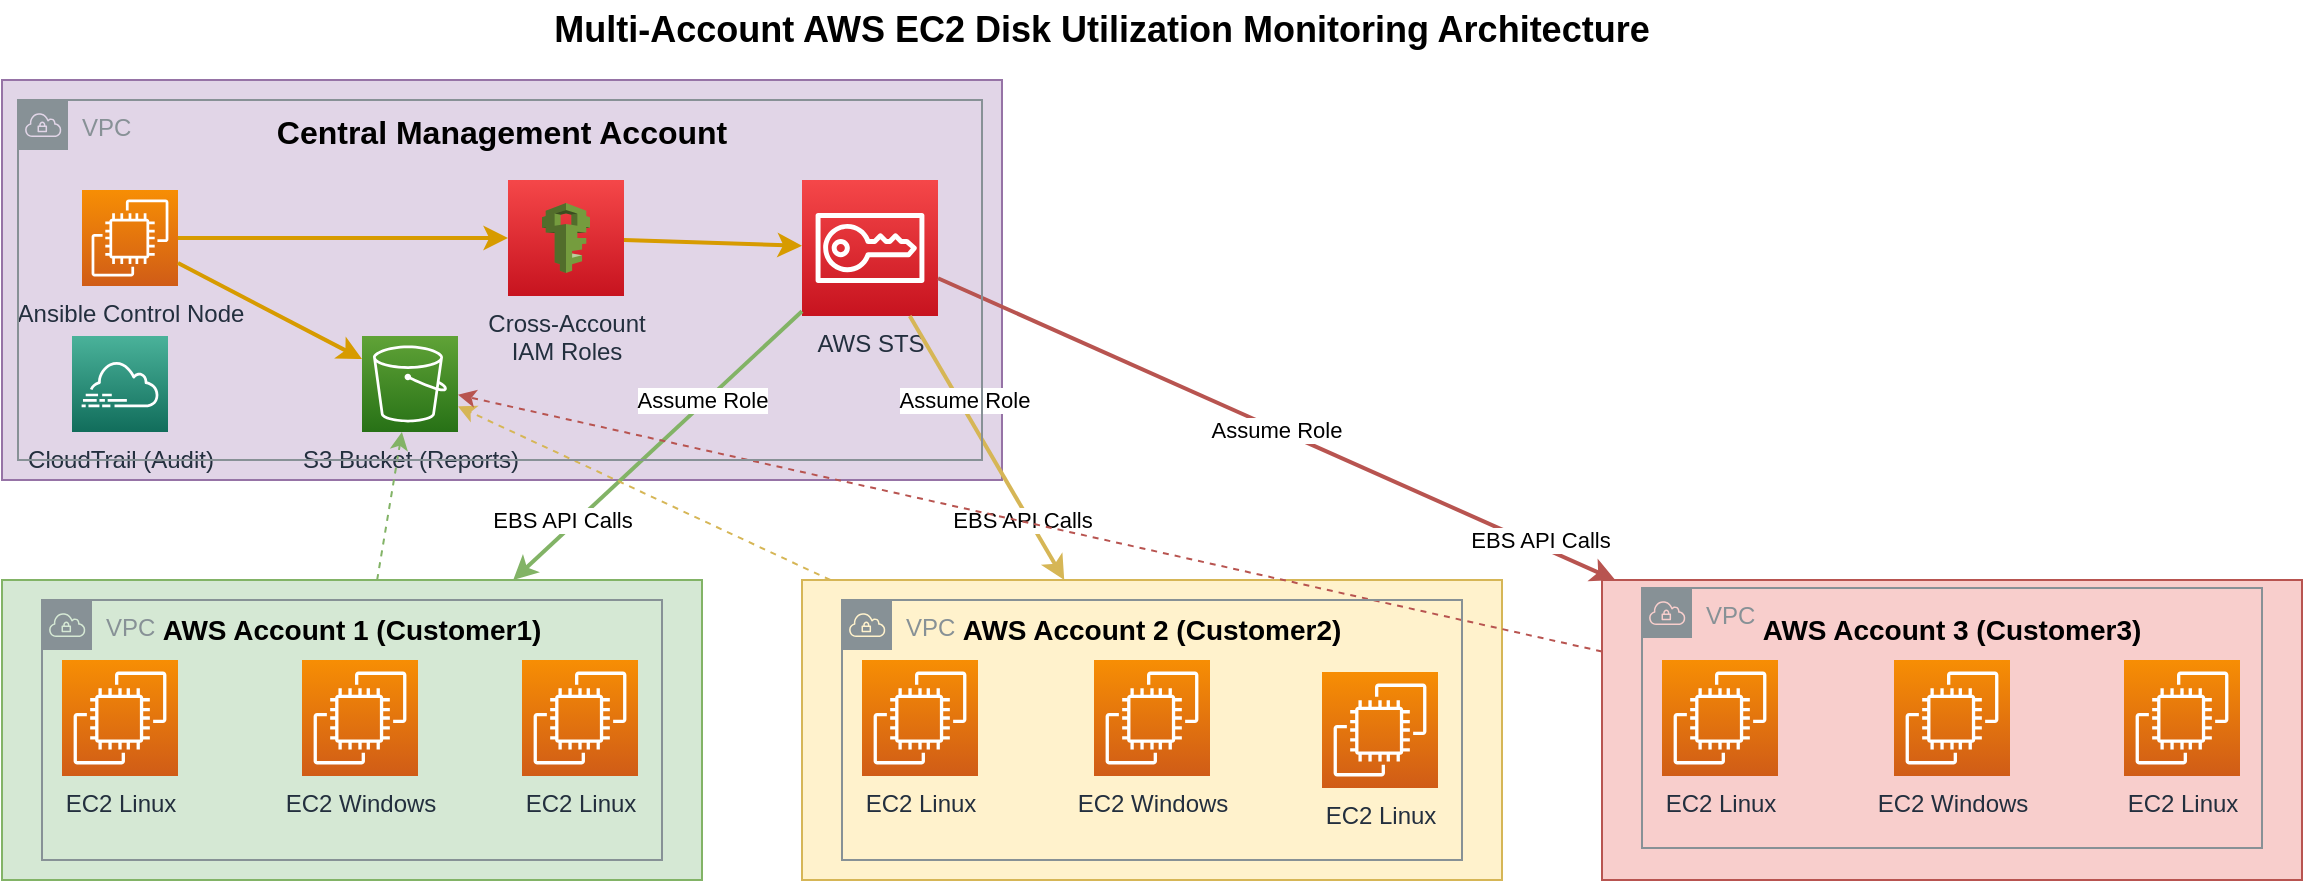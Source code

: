 <mxfile version="27.0.9">
  <diagram name="Multi-Account-AWS-Monitoring" id="architecture">
    <mxGraphModel dx="1234" dy="859" grid="1" gridSize="10" guides="1" tooltips="1" connect="1" arrows="1" fold="1" page="1" pageScale="1" pageWidth="1169" pageHeight="827" math="0" shadow="0">
      <root>
        <mxCell id="0" />
        <mxCell id="1" parent="0" />
        <mxCell id="central-account" value="Central Management Account" style="rounded=1;whiteSpace=wrap;html=1;fillColor=#e1d5e7;strokeColor=#9673a6;fontSize=16;fontStyle=1;verticalAlign=top;spacingTop=10;arcSize=0;" parent="1" vertex="1">
          <mxGeometry x="50" y="50" width="500" height="200" as="geometry" />
        </mxCell>
        <mxCell id="ansible" value="Ansible Control Node" style="sketch=0;points=[[0,0,0],[0.25,0,0],[0.5,0,0],[0.75,0,0],[1,0,0],[0,1,0],[0.25,1,0],[0.5,1,0],[0.75,1,0],[1,1,0],[0,0.25,0],[0,0.5,0],[0,0.75,0],[1,0.25,0],[1,0.5,0],[1,0.75,0]];outlineConnect=0;fontColor=#232F3E;gradientColor=#F78E04;gradientDirection=north;fillColor=#D05C17;strokeColor=#ffffff;dashed=0;verticalLabelPosition=bottom;verticalAlign=top;align=center;html=1;fontSize=12;fontStyle=0;aspect=fixed;shape=mxgraph.aws4.resourceIcon;resIcon=mxgraph.aws4.ec2;" parent="1" vertex="1">
          <mxGeometry x="90" y="105" width="48" height="48" as="geometry" />
        </mxCell>
        <mxCell id="s3" value="S3 Bucket (Reports)" style="sketch=0;points=[[0,0,0],[0.25,0,0],[0.5,0,0],[0.75,0,0],[1,0,0],[0,1,0],[0.25,1,0],[0.5,1,0],[0.75,1,0],[1,1,0],[0,0.25,0],[0,0.5,0],[0,0.75,0],[1,0.25,0],[1,0.5,0],[1,0.75,0]];outlineConnect=0;fontColor=#232F3E;gradientColor=#60A337;gradientDirection=north;fillColor=#277116;strokeColor=#ffffff;dashed=0;verticalLabelPosition=bottom;verticalAlign=top;align=center;html=1;fontSize=12;fontStyle=0;aspect=fixed;shape=mxgraph.aws4.resourceIcon;resIcon=mxgraph.aws4.s3;" parent="1" vertex="1">
          <mxGeometry x="230" y="178" width="48" height="48" as="geometry" />
        </mxCell>
        <mxCell id="iam" value="Cross-Account &lt;br&gt;IAM Roles" style="sketch=0;points=[[0,0,0],[0.25,0,0],[0.5,0,0],[0.75,0,0],[1,0,0],[0,1,0],[0.25,1,0],[0.5,1,0],[0.75,1,0],[1,1,0],[0,0.25,0],[0,0.5,0],[0,0.75,0],[1,0.25,0],[1,0.5,0],[1,0.75,0]];outlineConnect=0;fontColor=#232F3E;gradientColor=#F54749;gradientDirection=north;fillColor=#C7131F;strokeColor=#ffffff;dashed=0;verticalLabelPosition=bottom;verticalAlign=top;align=center;html=1;fontSize=12;fontStyle=0;aspect=fixed;shape=mxgraph.aws4.resourceIcon;resIcon=mxgraph.aws4.iam;" parent="1" vertex="1">
          <mxGeometry x="303" y="100" width="58" height="58" as="geometry" />
        </mxCell>
        <mxCell id="sts" value="AWS STS" style="sketch=0;points=[[0,0,0],[0.25,0,0],[0.5,0,0],[0.75,0,0],[1,0,0],[0,1,0],[0.25,1,0],[0.5,1,0],[0.75,1,0],[1,1,0],[0,0.25,0],[0,0.5,0],[0,0.75,0],[1,0.25,0],[1,0.5,0],[1,0.75,0]];outlineConnect=0;fontColor=#232F3E;gradientColor=#F54749;gradientDirection=north;fillColor=#C7131F;strokeColor=#ffffff;dashed=0;verticalLabelPosition=bottom;verticalAlign=top;align=center;html=1;fontSize=12;fontStyle=0;aspect=fixed;shape=mxgraph.aws4.resourceIcon;resIcon=mxgraph.aws4.sts;" parent="1" vertex="1">
          <mxGeometry x="450" y="100" width="68" height="68" as="geometry" />
        </mxCell>
        <mxCell id="cloudtrail" value="CloudTrail (Audit)" style="sketch=0;points=[[0,0,0],[0.25,0,0],[0.5,0,0],[0.75,0,0],[1,0,0],[0,1,0],[0.25,1,0],[0.5,1,0],[0.75,1,0],[1,1,0],[0,0.25,0],[0,0.5,0],[0,0.75,0],[1,0.25,0],[1,0.5,0],[1,0.75,0]];outlineConnect=0;fontColor=#232F3E;gradientColor=#4AB29A;gradientDirection=north;fillColor=#116D5B;strokeColor=#ffffff;dashed=0;verticalLabelPosition=bottom;verticalAlign=top;align=center;html=1;fontSize=12;fontStyle=0;aspect=fixed;shape=mxgraph.aws4.resourceIcon;resIcon=mxgraph.aws4.cloudtrail;" parent="1" vertex="1">
          <mxGeometry x="85" y="178" width="48" height="48" as="geometry" />
        </mxCell>
        <mxCell id="account1" value="AWS Account 1 (Customer1)" style="rounded=1;whiteSpace=wrap;html=1;fillColor=#d5e8d4;strokeColor=#82b366;fontSize=14;fontStyle=1;verticalAlign=top;spacingTop=10;arcSize=0;" parent="1" vertex="1">
          <mxGeometry x="50" y="300" width="350" height="150" as="geometry" />
        </mxCell>
        <mxCell id="ec2-1-1" value="EC2 Linux" style="sketch=0;points=[[0,0,0],[0.25,0,0],[0.5,0,0],[0.75,0,0],[1,0,0],[0,1,0],[0.25,1,0],[0.5,1,0],[0.75,1,0],[1,1,0],[0,0.25,0],[0,0.5,0],[0,0.75,0],[1,0.25,0],[1,0.5,0],[1,0.75,0]];outlineConnect=0;fontColor=#232F3E;gradientColor=#F78E04;gradientDirection=north;fillColor=#D05C17;strokeColor=#ffffff;dashed=0;verticalLabelPosition=bottom;verticalAlign=top;align=center;html=1;fontSize=12;fontStyle=0;aspect=fixed;shape=mxgraph.aws4.resourceIcon;resIcon=mxgraph.aws4.ec2;" parent="1" vertex="1">
          <mxGeometry x="80" y="340" width="58" height="58" as="geometry" />
        </mxCell>
        <mxCell id="ec2-1-2" value="EC2 Windows" style="sketch=0;points=[[0,0,0],[0.25,0,0],[0.5,0,0],[0.75,0,0],[1,0,0],[0,1,0],[0.25,1,0],[0.5,1,0],[0.75,1,0],[1,1,0],[0,0.25,0],[0,0.5,0],[0,0.75,0],[1,0.25,0],[1,0.5,0],[1,0.75,0]];outlineConnect=0;fontColor=#232F3E;gradientColor=#F78E04;gradientDirection=north;fillColor=#D05C17;strokeColor=#ffffff;dashed=0;verticalLabelPosition=bottom;verticalAlign=top;align=center;html=1;fontSize=12;fontStyle=0;aspect=fixed;shape=mxgraph.aws4.resourceIcon;resIcon=mxgraph.aws4.ec2;" parent="1" vertex="1">
          <mxGeometry x="200" y="340" width="58" height="58" as="geometry" />
        </mxCell>
        <mxCell id="ec2-1-3" value="EC2 Linux" style="sketch=0;points=[[0,0,0],[0.25,0,0],[0.5,0,0],[0.75,0,0],[1,0,0],[0,1,0],[0.25,1,0],[0.5,1,0],[0.75,1,0],[1,1,0],[0,0.25,0],[0,0.5,0],[0,0.75,0],[1,0.25,0],[1,0.5,0],[1,0.75,0]];outlineConnect=0;fontColor=#232F3E;gradientColor=#F78E04;gradientDirection=north;fillColor=#D05C17;strokeColor=#ffffff;dashed=0;verticalLabelPosition=bottom;verticalAlign=top;align=center;html=1;fontSize=12;fontStyle=0;aspect=fixed;shape=mxgraph.aws4.resourceIcon;resIcon=mxgraph.aws4.ec2;" parent="1" vertex="1">
          <mxGeometry x="310" y="340" width="58" height="58" as="geometry" />
        </mxCell>
        <mxCell id="account2" value="AWS Account 2 (Customer2)" style="rounded=1;whiteSpace=wrap;html=1;fillColor=#fff2cc;strokeColor=#d6b656;fontSize=14;fontStyle=1;verticalAlign=top;spacingTop=10;arcSize=0;" parent="1" vertex="1">
          <mxGeometry x="450" y="300" width="350" height="150" as="geometry" />
        </mxCell>
        <mxCell id="ec2-2-1" value="EC2 Linux" style="sketch=0;points=[[0,0,0],[0.25,0,0],[0.5,0,0],[0.75,0,0],[1,0,0],[0,1,0],[0.25,1,0],[0.5,1,0],[0.75,1,0],[1,1,0],[0,0.25,0],[0,0.5,0],[0,0.75,0],[1,0.25,0],[1,0.5,0],[1,0.75,0]];outlineConnect=0;fontColor=#232F3E;gradientColor=#F78E04;gradientDirection=north;fillColor=#D05C17;strokeColor=#ffffff;dashed=0;verticalLabelPosition=bottom;verticalAlign=top;align=center;html=1;fontSize=12;fontStyle=0;aspect=fixed;shape=mxgraph.aws4.resourceIcon;resIcon=mxgraph.aws4.ec2;" parent="1" vertex="1">
          <mxGeometry x="480" y="340" width="58" height="58" as="geometry" />
        </mxCell>
        <mxCell id="ec2-2-2" value="EC2 Windows" style="sketch=0;points=[[0,0,0],[0.25,0,0],[0.5,0,0],[0.75,0,0],[1,0,0],[0,1,0],[0.25,1,0],[0.5,1,0],[0.75,1,0],[1,1,0],[0,0.25,0],[0,0.5,0],[0,0.75,0],[1,0.25,0],[1,0.5,0],[1,0.75,0]];outlineConnect=0;fontColor=#232F3E;gradientColor=#F78E04;gradientDirection=north;fillColor=#D05C17;strokeColor=#ffffff;dashed=0;verticalLabelPosition=bottom;verticalAlign=top;align=center;html=1;fontSize=12;fontStyle=0;aspect=fixed;shape=mxgraph.aws4.resourceIcon;resIcon=mxgraph.aws4.ec2;" parent="1" vertex="1">
          <mxGeometry x="596" y="340" width="58" height="58" as="geometry" />
        </mxCell>
        <mxCell id="ec2-2-3" value="EC2 Linux" style="sketch=0;points=[[0,0,0],[0.25,0,0],[0.5,0,0],[0.75,0,0],[1,0,0],[0,1,0],[0.25,1,0],[0.5,1,0],[0.75,1,0],[1,1,0],[0,0.25,0],[0,0.5,0],[0,0.75,0],[1,0.25,0],[1,0.5,0],[1,0.75,0]];outlineConnect=0;fontColor=#232F3E;gradientColor=#F78E04;gradientDirection=north;fillColor=#D05C17;strokeColor=#ffffff;dashed=0;verticalLabelPosition=bottom;verticalAlign=top;align=center;html=1;fontSize=12;fontStyle=0;aspect=fixed;shape=mxgraph.aws4.resourceIcon;resIcon=mxgraph.aws4.ec2;" parent="1" vertex="1">
          <mxGeometry x="710" y="346" width="58" height="58" as="geometry" />
        </mxCell>
        <mxCell id="account3" value="AWS Account 3 (Customer3)" style="rounded=1;whiteSpace=wrap;html=1;fillColor=#f8cecc;strokeColor=#b85450;fontSize=14;fontStyle=1;verticalAlign=top;spacingTop=10;arcSize=0;" parent="1" vertex="1">
          <mxGeometry x="850" y="300" width="350" height="150" as="geometry" />
        </mxCell>
        <mxCell id="ec2-3-1" value="EC2 Linux" style="sketch=0;points=[[0,0,0],[0.25,0,0],[0.5,0,0],[0.75,0,0],[1,0,0],[0,1,0],[0.25,1,0],[0.5,1,0],[0.75,1,0],[1,1,0],[0,0.25,0],[0,0.5,0],[0,0.75,0],[1,0.25,0],[1,0.5,0],[1,0.75,0]];outlineConnect=0;fontColor=#232F3E;gradientColor=#F78E04;gradientDirection=north;fillColor=#D05C17;strokeColor=#ffffff;dashed=0;verticalLabelPosition=bottom;verticalAlign=top;align=center;html=1;fontSize=12;fontStyle=0;aspect=fixed;shape=mxgraph.aws4.resourceIcon;resIcon=mxgraph.aws4.ec2;" parent="1" vertex="1">
          <mxGeometry x="880" y="340" width="58" height="58" as="geometry" />
        </mxCell>
        <mxCell id="ec2-3-2" value="EC2 Windows" style="sketch=0;points=[[0,0,0],[0.25,0,0],[0.5,0,0],[0.75,0,0],[1,0,0],[0,1,0],[0.25,1,0],[0.5,1,0],[0.75,1,0],[1,1,0],[0,0.25,0],[0,0.5,0],[0,0.75,0],[1,0.25,0],[1,0.5,0],[1,0.75,0]];outlineConnect=0;fontColor=#232F3E;gradientColor=#F78E04;gradientDirection=north;fillColor=#D05C17;strokeColor=#ffffff;dashed=0;verticalLabelPosition=bottom;verticalAlign=top;align=center;html=1;fontSize=12;fontStyle=0;aspect=fixed;shape=mxgraph.aws4.resourceIcon;resIcon=mxgraph.aws4.ec2;" parent="1" vertex="1">
          <mxGeometry x="996" y="340" width="58" height="58" as="geometry" />
        </mxCell>
        <mxCell id="ec2-3-3" value="EC2 Linux" style="sketch=0;points=[[0,0,0],[0.25,0,0],[0.5,0,0],[0.75,0,0],[1,0,0],[0,1,0],[0.25,1,0],[0.5,1,0],[0.75,1,0],[1,1,0],[0,0.25,0],[0,0.5,0],[0,0.75,0],[1,0.25,0],[1,0.5,0],[1,0.75,0]];outlineConnect=0;fontColor=#232F3E;gradientColor=#F78E04;gradientDirection=north;fillColor=#D05C17;strokeColor=#ffffff;dashed=0;verticalLabelPosition=bottom;verticalAlign=top;align=center;html=1;fontSize=12;fontStyle=0;aspect=fixed;shape=mxgraph.aws4.resourceIcon;resIcon=mxgraph.aws4.ec2;" parent="1" vertex="1">
          <mxGeometry x="1111" y="340" width="58" height="58" as="geometry" />
        </mxCell>
        <mxCell id="arrow1" value="" style="endArrow=classic;html=1;rounded=0;strokeWidth=2;strokeColor=#d79b00;" parent="1" source="ansible" target="s3" edge="1">
          <mxGeometry width="50" height="50" relative="1" as="geometry">
            <mxPoint x="150" y="130" as="sourcePoint" />
            <mxPoint x="200" y="130" as="targetPoint" />
          </mxGeometry>
        </mxCell>
        <mxCell id="arrow2" value="" style="endArrow=classic;html=1;rounded=0;strokeWidth=2;strokeColor=#d79b00;" parent="1" source="ansible" target="iam" edge="1">
          <mxGeometry width="50" height="50" relative="1" as="geometry">
            <mxPoint x="150" y="130" as="sourcePoint" />
            <mxPoint x="320" y="130" as="targetPoint" />
          </mxGeometry>
        </mxCell>
        <mxCell id="arrow3" value="" style="endArrow=classic;html=1;rounded=0;strokeWidth=2;strokeColor=#d79b00;" parent="1" source="iam" target="sts" edge="1">
          <mxGeometry width="50" height="50" relative="1" as="geometry">
            <mxPoint x="380" y="130" as="sourcePoint" />
            <mxPoint x="440" y="130" as="targetPoint" />
          </mxGeometry>
        </mxCell>
        <mxCell id="arrow4" value="Assume Role" style="endArrow=classic;html=1;rounded=0;strokeWidth=2;strokeColor=#82b366;" parent="1" source="sts" target="account1" edge="1">
          <mxGeometry x="-0.322" y="-2" width="50" height="50" relative="1" as="geometry">
            <mxPoint x="470" y="160" as="sourcePoint" />
            <mxPoint x="225" y="300" as="targetPoint" />
            <mxPoint as="offset" />
          </mxGeometry>
        </mxCell>
        <mxCell id="arrow5" value="Assume Role" style="endArrow=classic;html=1;rounded=0;strokeWidth=2;strokeColor=#d6b656;" parent="1" source="sts" target="account2" edge="1">
          <mxGeometry x="-0.353" y="1" width="50" height="50" relative="1" as="geometry">
            <mxPoint x="470" y="160" as="sourcePoint" />
            <mxPoint x="625" y="300" as="targetPoint" />
            <mxPoint x="1" as="offset" />
          </mxGeometry>
        </mxCell>
        <mxCell id="arrow6" value="Assume Role" style="endArrow=classic;html=1;rounded=0;strokeWidth=2;strokeColor=#b85450;" parent="1" source="sts" target="account3" edge="1">
          <mxGeometry width="50" height="50" relative="1" as="geometry">
            <mxPoint x="500" y="160" as="sourcePoint" />
            <mxPoint x="1025" y="300" as="targetPoint" />
          </mxGeometry>
        </mxCell>
        <mxCell id="data1" value="EBS API Calls" style="endArrow=classic;html=1;rounded=0;strokeWidth=1;strokeColor=#82b366;dashed=1;" parent="1" source="account1" target="s3" edge="1">
          <mxGeometry x="0.196" y="-86" width="50" height="50" relative="1" as="geometry">
            <mxPoint x="225" y="300" as="sourcePoint" />
            <mxPoint x="230" y="160" as="targetPoint" />
            <mxPoint as="offset" />
          </mxGeometry>
        </mxCell>
        <mxCell id="data2" value="EBS API Calls" style="endArrow=classic;html=1;rounded=0;strokeWidth=1;strokeColor=#d6b656;dashed=1;" parent="1" source="account2" target="s3" edge="1">
          <mxGeometry x="-1" y="-100" width="50" height="50" relative="1" as="geometry">
            <mxPoint x="625" y="300" as="sourcePoint" />
            <mxPoint x="230" y="160" as="targetPoint" />
            <mxPoint x="54" y="61" as="offset" />
          </mxGeometry>
        </mxCell>
        <mxCell id="data3" value="EBS API Calls" style="endArrow=classic;html=1;rounded=0;strokeWidth=1;strokeColor=#b85450;dashed=1;" parent="1" source="account3" target="s3" edge="1">
          <mxGeometry x="-0.859" y="-48" width="50" height="50" relative="1" as="geometry">
            <mxPoint x="1025" y="300" as="sourcePoint" />
            <mxPoint x="230" y="160" as="targetPoint" />
            <mxPoint x="-1" as="offset" />
          </mxGeometry>
        </mxCell>
        <mxCell id="title" value="Multi-Account AWS EC2 Disk Utilization Monitoring Architecture" style="text;html=1;strokeColor=none;fillColor=none;align=center;verticalAlign=middle;whiteSpace=wrap;rounded=0;fontSize=18;fontStyle=1;" parent="1" vertex="1">
          <mxGeometry x="300" y="10" width="600" height="30" as="geometry" />
        </mxCell>
        <mxCell id="dF644HUPaSFnZRVOr8uY-1" value="" style="outlineConnect=0;dashed=0;verticalLabelPosition=bottom;verticalAlign=top;align=center;html=1;shape=mxgraph.aws3.iam;fillColor=#759C3E;gradientColor=none;" vertex="1" parent="1">
          <mxGeometry x="320" y="111.5" width="24" height="35" as="geometry" />
        </mxCell>
        <mxCell id="dF644HUPaSFnZRVOr8uY-3" value="VPC" style="sketch=0;outlineConnect=0;gradientColor=none;html=1;whiteSpace=wrap;fontSize=12;fontStyle=0;shape=mxgraph.aws4.group;grIcon=mxgraph.aws4.group_vpc;strokeColor=#879196;fillColor=none;verticalAlign=top;align=left;spacingLeft=30;fontColor=#879196;dashed=0;" vertex="1" parent="1">
          <mxGeometry x="70" y="310" width="310" height="130" as="geometry" />
        </mxCell>
        <mxCell id="dF644HUPaSFnZRVOr8uY-4" value="VPC" style="sketch=0;outlineConnect=0;gradientColor=none;html=1;whiteSpace=wrap;fontSize=12;fontStyle=0;shape=mxgraph.aws4.group;grIcon=mxgraph.aws4.group_vpc;strokeColor=#879196;fillColor=none;verticalAlign=top;align=left;spacingLeft=30;fontColor=#879196;dashed=0;" vertex="1" parent="1">
          <mxGeometry x="470" y="310" width="310" height="130" as="geometry" />
        </mxCell>
        <mxCell id="dF644HUPaSFnZRVOr8uY-5" value="VPC" style="sketch=0;outlineConnect=0;gradientColor=none;html=1;whiteSpace=wrap;fontSize=12;fontStyle=0;shape=mxgraph.aws4.group;grIcon=mxgraph.aws4.group_vpc;strokeColor=#879196;fillColor=none;verticalAlign=top;align=left;spacingLeft=30;fontColor=#879196;dashed=0;" vertex="1" parent="1">
          <mxGeometry x="870" y="304" width="310" height="130" as="geometry" />
        </mxCell>
        <mxCell id="dF644HUPaSFnZRVOr8uY-6" value="VPC" style="sketch=0;outlineConnect=0;gradientColor=none;html=1;whiteSpace=wrap;fontSize=12;fontStyle=0;shape=mxgraph.aws4.group;grIcon=mxgraph.aws4.group_vpc;strokeColor=#879196;fillColor=none;verticalAlign=top;align=left;spacingLeft=30;fontColor=#879196;dashed=0;" vertex="1" parent="1">
          <mxGeometry x="58" y="60" width="482" height="180" as="geometry" />
        </mxCell>
      </root>
    </mxGraphModel>
  </diagram>
</mxfile>
